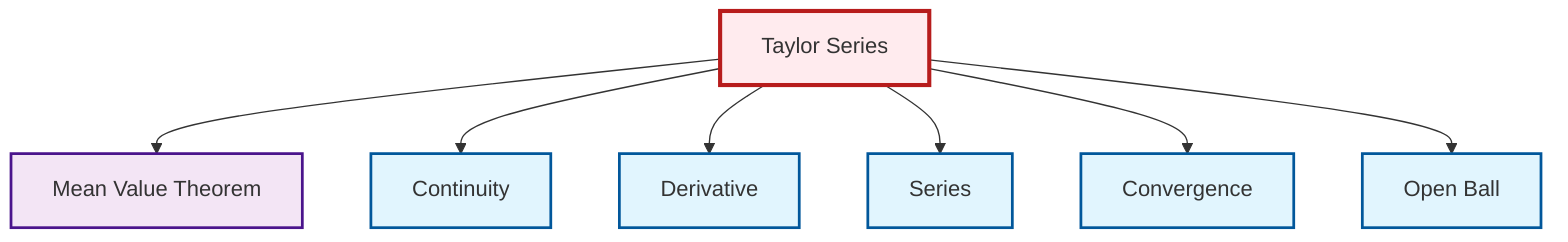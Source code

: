 graph TD
    classDef definition fill:#e1f5fe,stroke:#01579b,stroke-width:2px
    classDef theorem fill:#f3e5f5,stroke:#4a148c,stroke-width:2px
    classDef axiom fill:#fff3e0,stroke:#e65100,stroke-width:2px
    classDef example fill:#e8f5e9,stroke:#1b5e20,stroke-width:2px
    classDef current fill:#ffebee,stroke:#b71c1c,stroke-width:3px
    thm-mean-value["Mean Value Theorem"]:::theorem
    def-series["Series"]:::definition
    thm-taylor-series["Taylor Series"]:::theorem
    def-continuity["Continuity"]:::definition
    def-open-ball["Open Ball"]:::definition
    def-convergence["Convergence"]:::definition
    def-derivative["Derivative"]:::definition
    thm-taylor-series --> thm-mean-value
    thm-taylor-series --> def-continuity
    thm-taylor-series --> def-derivative
    thm-taylor-series --> def-series
    thm-taylor-series --> def-convergence
    thm-taylor-series --> def-open-ball
    class thm-taylor-series current
